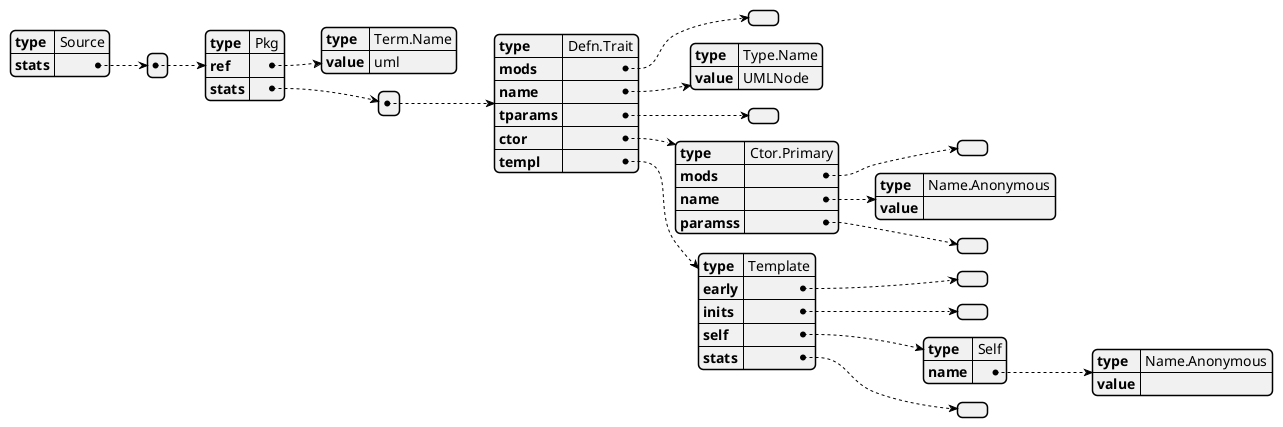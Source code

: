 @startjson
{
  "type": "Source",
  "stats": [
    {
      "type": "Pkg",
      "ref": {
        "type": "Term.Name",
        "value": "uml"
      },
      "stats": [
        {
          "type": "Defn.Trait",
          "mods": [],
          "name": {
            "type": "Type.Name",
            "value": "UMLNode"
          },
          "tparams": [],
          "ctor": {
            "type": "Ctor.Primary",
            "mods": [],
            "name": {
              "type": "Name.Anonymous",
              "value": ""
            },
            "paramss": []
          },
          "templ": {
            "type": "Template",
            "early": [],
            "inits": [],
            "self": {
              "type": "Self",
              "name": {
                "type": "Name.Anonymous",
                "value": ""
              }
            },
            "stats": []
          }
        }
      ]
    }
  ]
}

@endjson